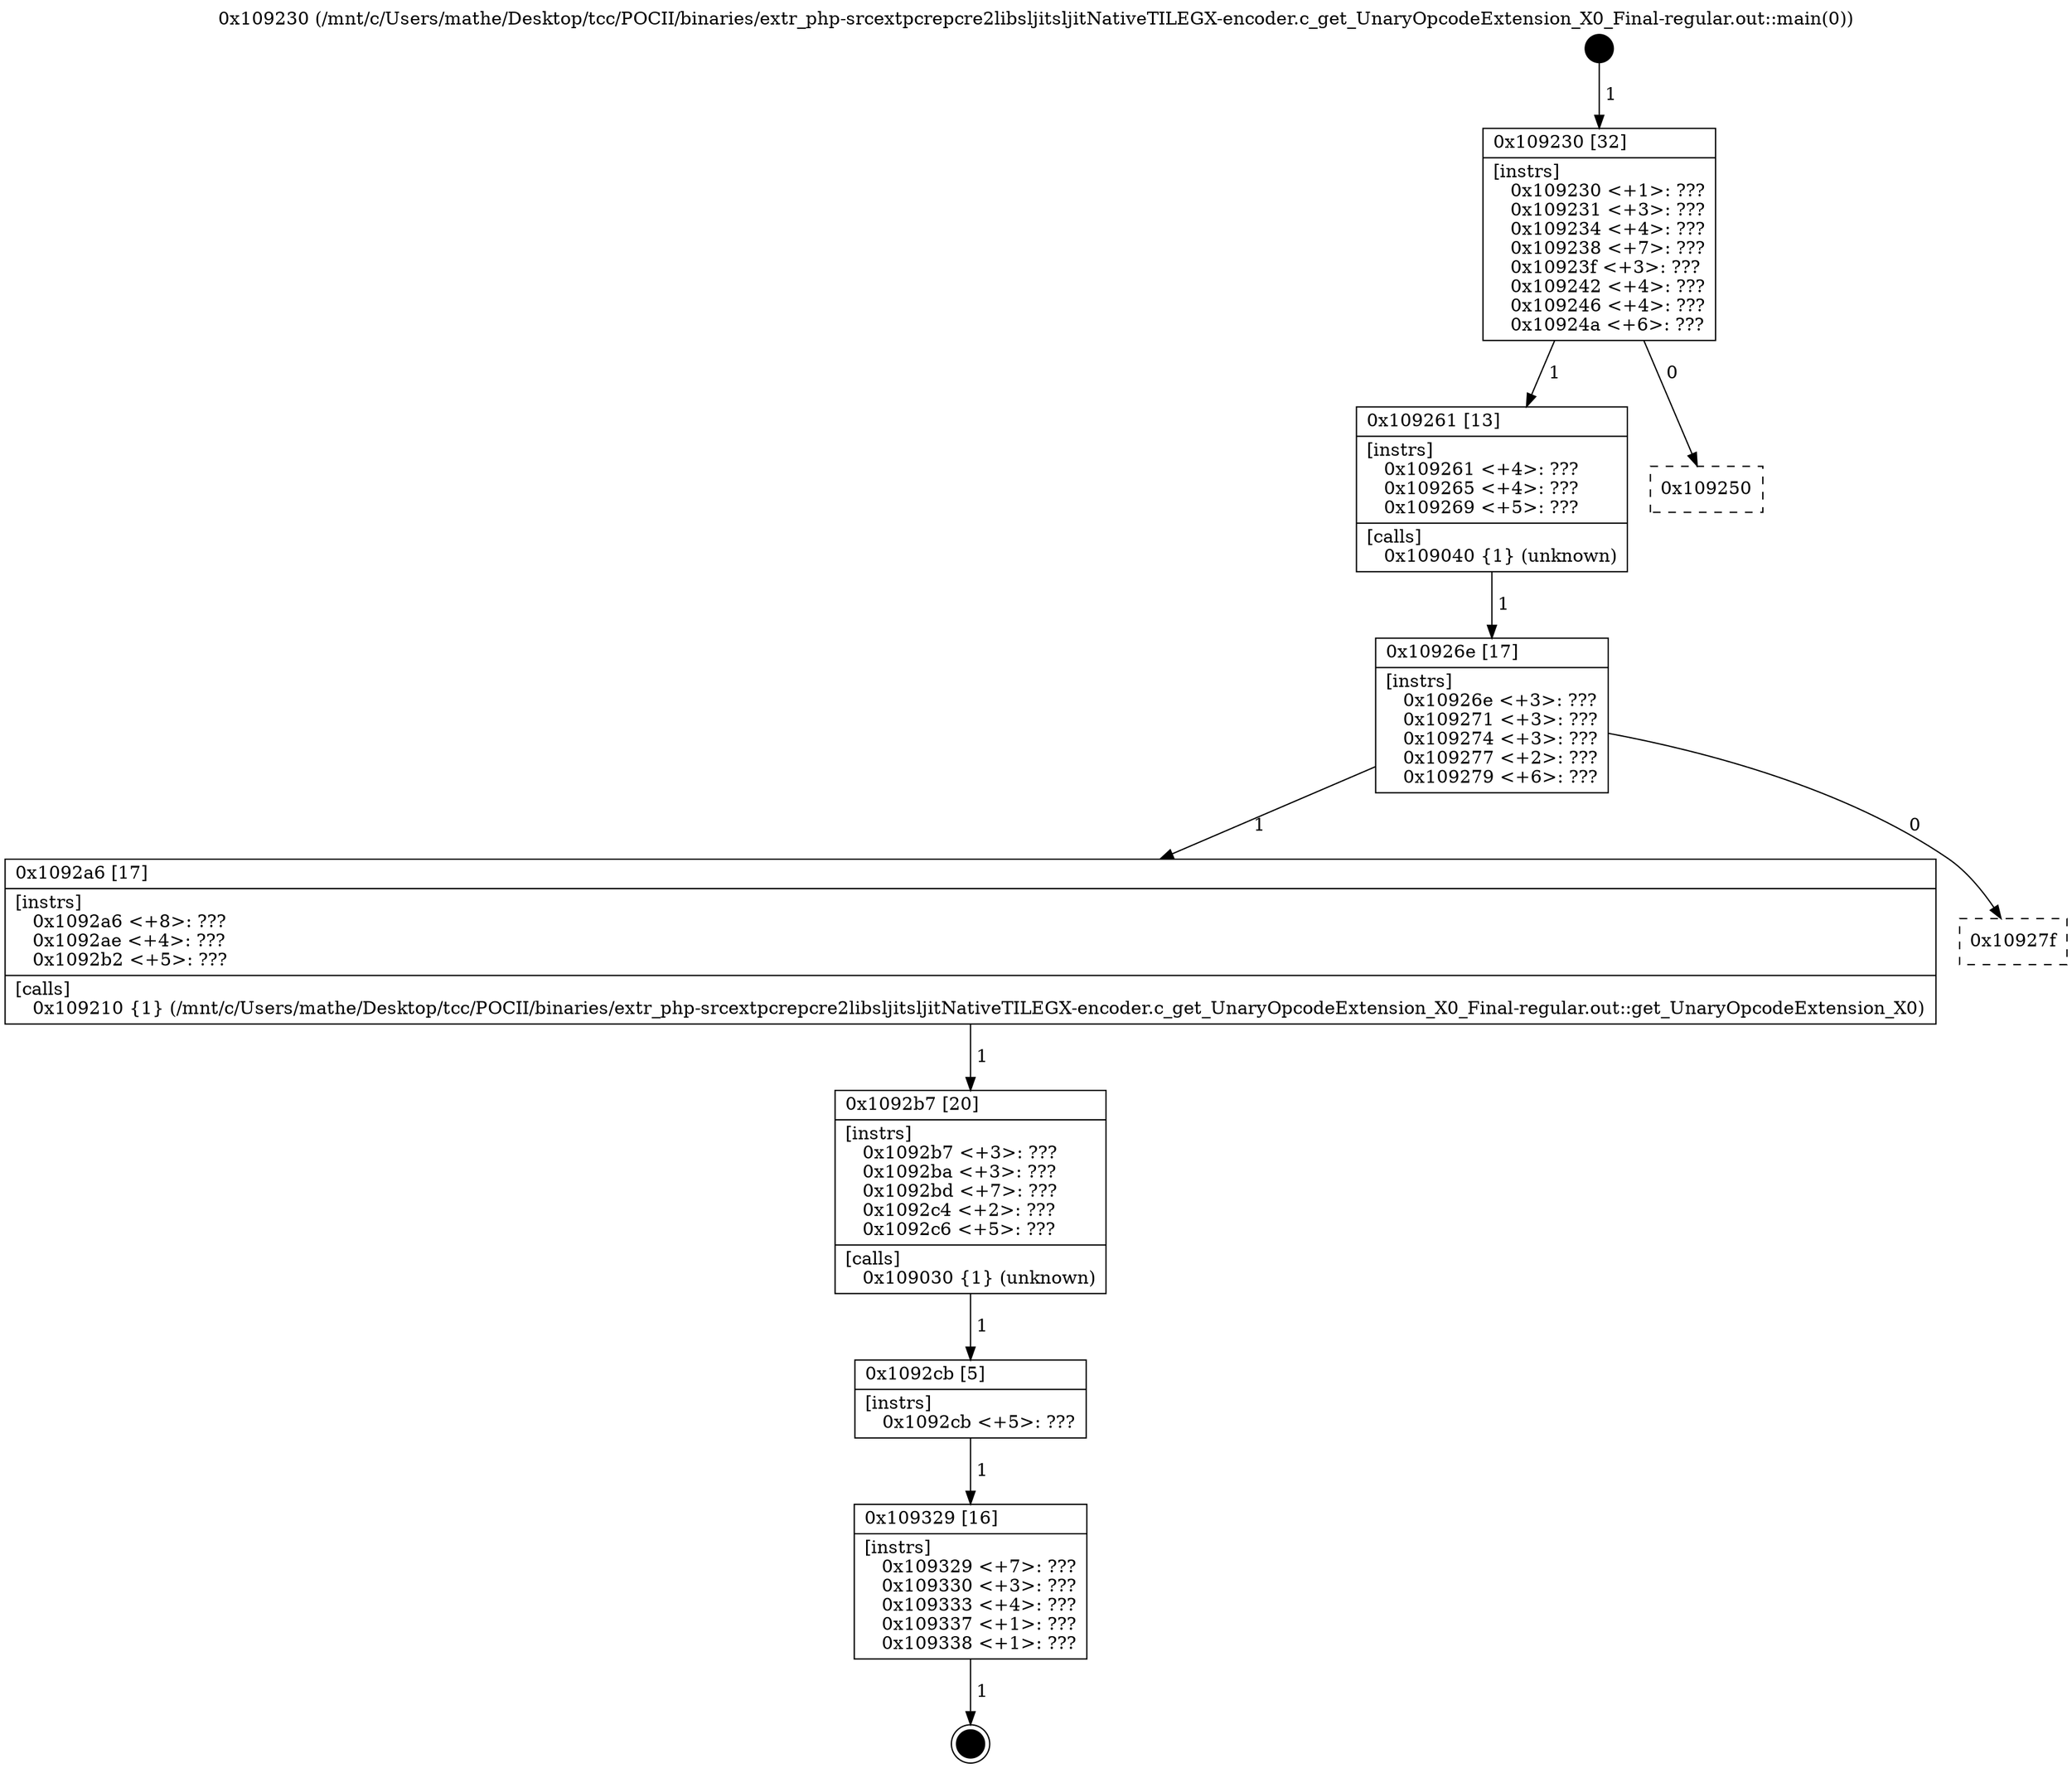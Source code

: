 digraph "0x109230" {
  label = "0x109230 (/mnt/c/Users/mathe/Desktop/tcc/POCII/binaries/extr_php-srcextpcrepcre2libsljitsljitNativeTILEGX-encoder.c_get_UnaryOpcodeExtension_X0_Final-regular.out::main(0))"
  labelloc = "t"
  node[shape=record]

  Entry [label="",width=0.3,height=0.3,shape=circle,fillcolor=black,style=filled]
  "0x109230" [label="{
     0x109230 [32]\l
     | [instrs]\l
     &nbsp;&nbsp;0x109230 \<+1\>: ???\l
     &nbsp;&nbsp;0x109231 \<+3\>: ???\l
     &nbsp;&nbsp;0x109234 \<+4\>: ???\l
     &nbsp;&nbsp;0x109238 \<+7\>: ???\l
     &nbsp;&nbsp;0x10923f \<+3\>: ???\l
     &nbsp;&nbsp;0x109242 \<+4\>: ???\l
     &nbsp;&nbsp;0x109246 \<+4\>: ???\l
     &nbsp;&nbsp;0x10924a \<+6\>: ???\l
  }"]
  "0x109261" [label="{
     0x109261 [13]\l
     | [instrs]\l
     &nbsp;&nbsp;0x109261 \<+4\>: ???\l
     &nbsp;&nbsp;0x109265 \<+4\>: ???\l
     &nbsp;&nbsp;0x109269 \<+5\>: ???\l
     | [calls]\l
     &nbsp;&nbsp;0x109040 \{1\} (unknown)\l
  }"]
  "0x109250" [label="{
     0x109250\l
  }", style=dashed]
  "0x10926e" [label="{
     0x10926e [17]\l
     | [instrs]\l
     &nbsp;&nbsp;0x10926e \<+3\>: ???\l
     &nbsp;&nbsp;0x109271 \<+3\>: ???\l
     &nbsp;&nbsp;0x109274 \<+3\>: ???\l
     &nbsp;&nbsp;0x109277 \<+2\>: ???\l
     &nbsp;&nbsp;0x109279 \<+6\>: ???\l
  }"]
  "0x1092a6" [label="{
     0x1092a6 [17]\l
     | [instrs]\l
     &nbsp;&nbsp;0x1092a6 \<+8\>: ???\l
     &nbsp;&nbsp;0x1092ae \<+4\>: ???\l
     &nbsp;&nbsp;0x1092b2 \<+5\>: ???\l
     | [calls]\l
     &nbsp;&nbsp;0x109210 \{1\} (/mnt/c/Users/mathe/Desktop/tcc/POCII/binaries/extr_php-srcextpcrepcre2libsljitsljitNativeTILEGX-encoder.c_get_UnaryOpcodeExtension_X0_Final-regular.out::get_UnaryOpcodeExtension_X0)\l
  }"]
  "0x10927f" [label="{
     0x10927f\l
  }", style=dashed]
  "0x1092b7" [label="{
     0x1092b7 [20]\l
     | [instrs]\l
     &nbsp;&nbsp;0x1092b7 \<+3\>: ???\l
     &nbsp;&nbsp;0x1092ba \<+3\>: ???\l
     &nbsp;&nbsp;0x1092bd \<+7\>: ???\l
     &nbsp;&nbsp;0x1092c4 \<+2\>: ???\l
     &nbsp;&nbsp;0x1092c6 \<+5\>: ???\l
     | [calls]\l
     &nbsp;&nbsp;0x109030 \{1\} (unknown)\l
  }"]
  "0x1092cb" [label="{
     0x1092cb [5]\l
     | [instrs]\l
     &nbsp;&nbsp;0x1092cb \<+5\>: ???\l
  }"]
  "0x109329" [label="{
     0x109329 [16]\l
     | [instrs]\l
     &nbsp;&nbsp;0x109329 \<+7\>: ???\l
     &nbsp;&nbsp;0x109330 \<+3\>: ???\l
     &nbsp;&nbsp;0x109333 \<+4\>: ???\l
     &nbsp;&nbsp;0x109337 \<+1\>: ???\l
     &nbsp;&nbsp;0x109338 \<+1\>: ???\l
  }"]
  Exit [label="",width=0.3,height=0.3,shape=circle,fillcolor=black,style=filled,peripheries=2]
  Entry -> "0x109230" [label=" 1"]
  "0x109230" -> "0x109261" [label=" 1"]
  "0x109230" -> "0x109250" [label=" 0"]
  "0x109261" -> "0x10926e" [label=" 1"]
  "0x10926e" -> "0x1092a6" [label=" 1"]
  "0x10926e" -> "0x10927f" [label=" 0"]
  "0x1092a6" -> "0x1092b7" [label=" 1"]
  "0x1092b7" -> "0x1092cb" [label=" 1"]
  "0x1092cb" -> "0x109329" [label=" 1"]
  "0x109329" -> Exit [label=" 1"]
}
